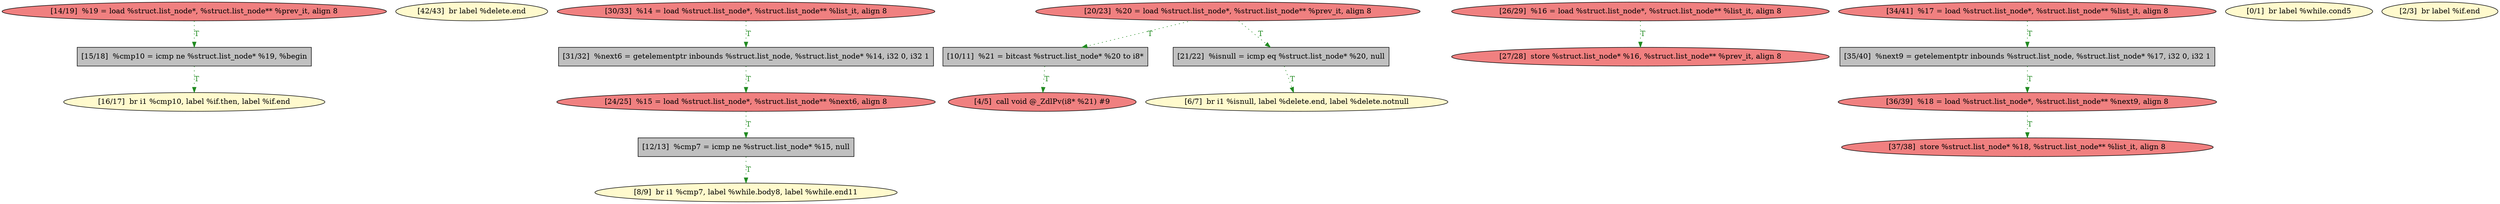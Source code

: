 
digraph G {


node936 [fillcolor=lemonchiffon,label="[16/17]  br i1 %cmp10, label %if.then, label %if.end",shape=ellipse,style=filled ]
node934 [fillcolor=lemonchiffon,label="[42/43]  br label %delete.end",shape=ellipse,style=filled ]
node933 [fillcolor=grey,label="[15/18]  %cmp10 = icmp ne %struct.list_node* %19, %begin",shape=rectangle,style=filled ]
node937 [fillcolor=grey,label="[31/32]  %next6 = getelementptr inbounds %struct.list_node, %struct.list_node* %14, i32 0, i32 1",shape=rectangle,style=filled ]
node922 [fillcolor=grey,label="[10/11]  %21 = bitcast %struct.list_node* %20 to i8*",shape=rectangle,style=filled ]
node921 [fillcolor=lemonchiffon,label="[8/9]  br i1 %cmp7, label %while.body8, label %while.end11",shape=ellipse,style=filled ]
node927 [fillcolor=lightcoral,label="[26/29]  %16 = load %struct.list_node*, %struct.list_node** %list_it, align 8",shape=ellipse,style=filled ]
node919 [fillcolor=lightcoral,label="[4/5]  call void @_ZdlPv(i8* %21) #9",shape=ellipse,style=filled ]
node935 [fillcolor=lightcoral,label="[37/38]  store %struct.list_node* %18, %struct.list_node** %list_it, align 8",shape=ellipse,style=filled ]
node931 [fillcolor=lightcoral,label="[36/39]  %18 = load %struct.list_node*, %struct.list_node** %next9, align 8",shape=ellipse,style=filled ]
node917 [fillcolor=lemonchiffon,label="[0/1]  br label %while.cond5",shape=ellipse,style=filled ]
node920 [fillcolor=lemonchiffon,label="[6/7]  br i1 %isnull, label %delete.end, label %delete.notnull",shape=ellipse,style=filled ]
node918 [fillcolor=lemonchiffon,label="[2/3]  br label %if.end",shape=ellipse,style=filled ]
node925 [fillcolor=lightcoral,label="[20/23]  %20 = load %struct.list_node*, %struct.list_node** %prev_it, align 8",shape=ellipse,style=filled ]
node923 [fillcolor=grey,label="[12/13]  %cmp7 = icmp ne %struct.list_node* %15, null",shape=rectangle,style=filled ]
node929 [fillcolor=lightcoral,label="[34/41]  %17 = load %struct.list_node*, %struct.list_node** %list_it, align 8",shape=ellipse,style=filled ]
node924 [fillcolor=lightcoral,label="[14/19]  %19 = load %struct.list_node*, %struct.list_node** %prev_it, align 8",shape=ellipse,style=filled ]
node926 [fillcolor=lightcoral,label="[24/25]  %15 = load %struct.list_node*, %struct.list_node** %next6, align 8",shape=ellipse,style=filled ]
node932 [fillcolor=lightcoral,label="[27/28]  store %struct.list_node* %16, %struct.list_node** %prev_it, align 8",shape=ellipse,style=filled ]
node928 [fillcolor=lightcoral,label="[30/33]  %14 = load %struct.list_node*, %struct.list_node** %list_it, align 8",shape=ellipse,style=filled ]
node938 [fillcolor=grey,label="[21/22]  %isnull = icmp eq %struct.list_node* %20, null",shape=rectangle,style=filled ]
node930 [fillcolor=grey,label="[35/40]  %next9 = getelementptr inbounds %struct.list_node, %struct.list_node* %17, i32 0, i32 1",shape=rectangle,style=filled ]

node925->node922 [style=dotted,color=forestgreen,label="T",fontcolor=forestgreen ]
node937->node926 [style=dotted,color=forestgreen,label="T",fontcolor=forestgreen ]
node922->node919 [style=dotted,color=forestgreen,label="T",fontcolor=forestgreen ]
node926->node923 [style=dotted,color=forestgreen,label="T",fontcolor=forestgreen ]
node924->node933 [style=dotted,color=forestgreen,label="T",fontcolor=forestgreen ]
node925->node938 [style=dotted,color=forestgreen,label="T",fontcolor=forestgreen ]
node927->node932 [style=dotted,color=forestgreen,label="T",fontcolor=forestgreen ]
node929->node930 [style=dotted,color=forestgreen,label="T",fontcolor=forestgreen ]
node930->node931 [style=dotted,color=forestgreen,label="T",fontcolor=forestgreen ]
node923->node921 [style=dotted,color=forestgreen,label="T",fontcolor=forestgreen ]
node938->node920 [style=dotted,color=forestgreen,label="T",fontcolor=forestgreen ]
node931->node935 [style=dotted,color=forestgreen,label="T",fontcolor=forestgreen ]
node933->node936 [style=dotted,color=forestgreen,label="T",fontcolor=forestgreen ]
node928->node937 [style=dotted,color=forestgreen,label="T",fontcolor=forestgreen ]


}
